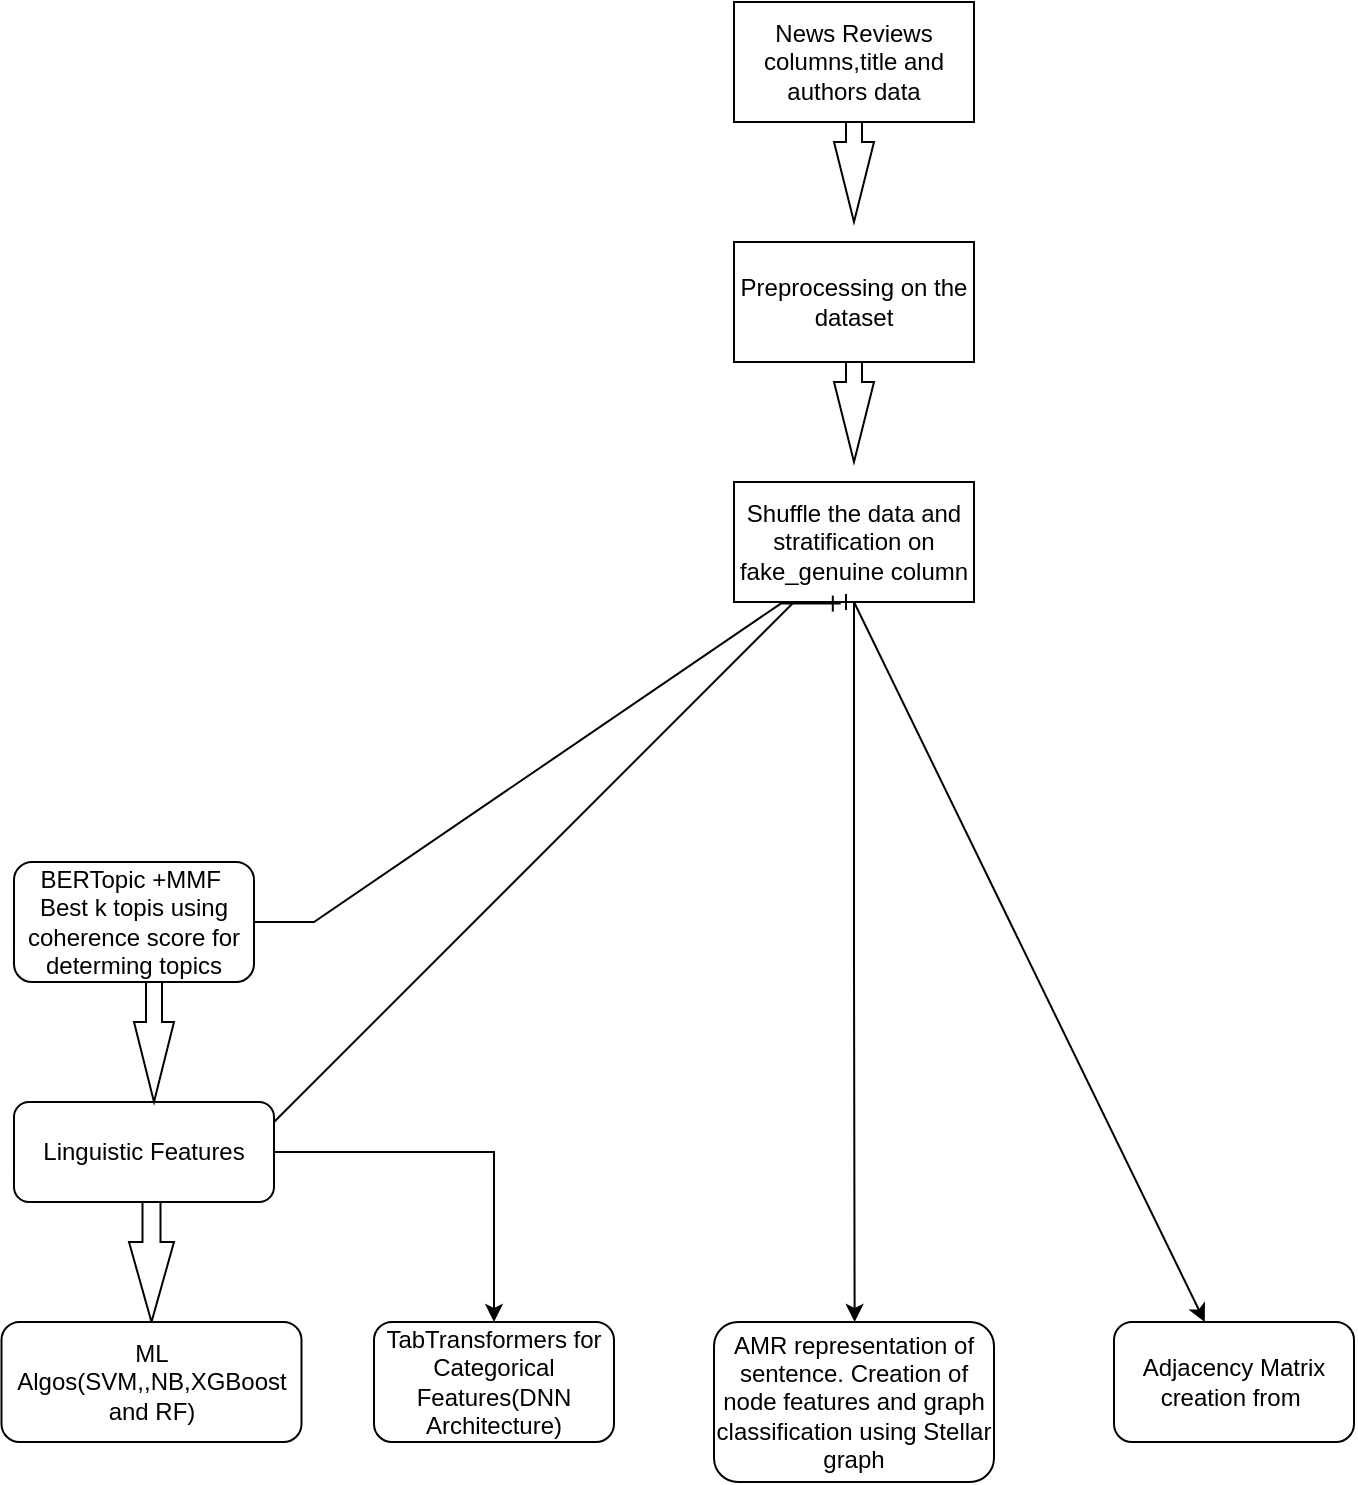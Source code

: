<mxfile version="20.8.20" type="github">
  <diagram name="Page-1" id="2YBvvXClWsGukQMizWep">
    <mxGraphModel dx="1680" dy="522" grid="1" gridSize="10" guides="1" tooltips="1" connect="1" arrows="1" fold="1" page="1" pageScale="1" pageWidth="850" pageHeight="1100" math="0" shadow="0">
      <root>
        <mxCell id="0" />
        <mxCell id="1" parent="0" />
        <mxCell id="QJByl8YOd0tT788hYlSI-1" value="News Reviews&lt;br&gt;columns,title and authors data" style="rounded=0;whiteSpace=wrap;html=1;" vertex="1" parent="1">
          <mxGeometry x="290" y="30" width="120" height="60" as="geometry" />
        </mxCell>
        <mxCell id="QJByl8YOd0tT788hYlSI-2" value="" style="html=1;shadow=0;dashed=0;align=center;verticalAlign=middle;shape=mxgraph.arrows2.arrow;dy=0.6;dx=40;direction=south;notch=0;" vertex="1" parent="1">
          <mxGeometry x="340" y="90" width="20" height="50" as="geometry" />
        </mxCell>
        <mxCell id="QJByl8YOd0tT788hYlSI-26" style="edgeStyle=orthogonalEdgeStyle;rounded=0;orthogonalLoop=1;jettySize=auto;html=1;exitX=0.5;exitY=1;exitDx=0;exitDy=0;" edge="1" parent="1" source="QJByl8YOd0tT788hYlSI-3">
          <mxGeometry relative="1" as="geometry">
            <mxPoint x="350.316" y="690" as="targetPoint" />
          </mxGeometry>
        </mxCell>
        <mxCell id="QJByl8YOd0tT788hYlSI-3" value="Shuffle the data and stratification on fake_genuine column" style="rounded=0;whiteSpace=wrap;html=1;" vertex="1" parent="1">
          <mxGeometry x="290" y="270" width="120" height="60" as="geometry" />
        </mxCell>
        <mxCell id="QJByl8YOd0tT788hYlSI-6" value="" style="html=1;shadow=0;dashed=0;align=center;verticalAlign=middle;shape=mxgraph.arrows2.arrow;dy=0.6;dx=40;direction=south;notch=0;" vertex="1" parent="1">
          <mxGeometry x="340" y="210" width="20" height="50" as="geometry" />
        </mxCell>
        <mxCell id="QJByl8YOd0tT788hYlSI-7" value="Preprocessing on the dataset" style="rounded=0;whiteSpace=wrap;html=1;" vertex="1" parent="1">
          <mxGeometry x="290" y="150" width="120" height="60" as="geometry" />
        </mxCell>
        <mxCell id="QJByl8YOd0tT788hYlSI-8" value="" style="edgeStyle=entityRelationEdgeStyle;fontSize=12;html=1;endArrow=ERone;endFill=1;rounded=0;entryX=0.445;entryY=1.013;entryDx=0;entryDy=0;entryPerimeter=0;" edge="1" parent="1" target="QJByl8YOd0tT788hYlSI-3">
          <mxGeometry width="100" height="100" relative="1" as="geometry">
            <mxPoint x="50" y="490" as="sourcePoint" />
            <mxPoint x="340" y="390" as="targetPoint" />
          </mxGeometry>
        </mxCell>
        <mxCell id="QJByl8YOd0tT788hYlSI-9" value="BERTopic +MMF&amp;nbsp;&lt;br&gt;Best k topis using coherence score for determing topics" style="rounded=1;whiteSpace=wrap;html=1;" vertex="1" parent="1">
          <mxGeometry x="-70" y="460" width="120" height="60" as="geometry" />
        </mxCell>
        <mxCell id="QJByl8YOd0tT788hYlSI-12" value="" style="edgeStyle=entityRelationEdgeStyle;fontSize=12;html=1;endArrow=ERone;endFill=1;rounded=0;entryX=0.5;entryY=1;entryDx=0;entryDy=0;" edge="1" parent="1" target="QJByl8YOd0tT788hYlSI-3">
          <mxGeometry width="100" height="100" relative="1" as="geometry">
            <mxPoint y="620" as="sourcePoint" />
            <mxPoint x="280" y="390" as="targetPoint" />
          </mxGeometry>
        </mxCell>
        <mxCell id="QJByl8YOd0tT788hYlSI-23" style="edgeStyle=orthogonalEdgeStyle;rounded=0;orthogonalLoop=1;jettySize=auto;html=1;exitX=1;exitY=0.5;exitDx=0;exitDy=0;" edge="1" parent="1" source="QJByl8YOd0tT788hYlSI-13" target="QJByl8YOd0tT788hYlSI-25">
          <mxGeometry relative="1" as="geometry">
            <mxPoint x="170" y="690" as="targetPoint" />
          </mxGeometry>
        </mxCell>
        <mxCell id="QJByl8YOd0tT788hYlSI-13" value="Linguistic Features" style="rounded=1;whiteSpace=wrap;html=1;" vertex="1" parent="1">
          <mxGeometry x="-70" y="580" width="130" height="50" as="geometry" />
        </mxCell>
        <mxCell id="QJByl8YOd0tT788hYlSI-17" value="" style="html=1;shadow=0;dashed=0;align=center;verticalAlign=middle;shape=mxgraph.arrows2.arrow;dy=0.6;dx=40;direction=south;notch=0;" vertex="1" parent="1">
          <mxGeometry x="-12.5" y="630" width="22.5" height="60" as="geometry" />
        </mxCell>
        <mxCell id="QJByl8YOd0tT788hYlSI-19" value="" style="html=1;shadow=0;dashed=0;align=center;verticalAlign=middle;shape=mxgraph.arrows2.arrow;dy=0.6;dx=40;direction=south;notch=0;" vertex="1" parent="1">
          <mxGeometry x="-10" y="520" width="20" height="60" as="geometry" />
        </mxCell>
        <mxCell id="QJByl8YOd0tT788hYlSI-21" value="ML Algos(SVM,,NB,XGBoost&lt;br&gt;and RF)" style="rounded=1;whiteSpace=wrap;html=1;" vertex="1" parent="1">
          <mxGeometry x="-76.25" y="690" width="150" height="60" as="geometry" />
        </mxCell>
        <mxCell id="QJByl8YOd0tT788hYlSI-22" style="edgeStyle=orthogonalEdgeStyle;rounded=0;orthogonalLoop=1;jettySize=auto;html=1;exitX=0.5;exitY=1;exitDx=0;exitDy=0;" edge="1" parent="1" source="QJByl8YOd0tT788hYlSI-21" target="QJByl8YOd0tT788hYlSI-21">
          <mxGeometry relative="1" as="geometry" />
        </mxCell>
        <mxCell id="QJByl8YOd0tT788hYlSI-25" value="TabTransformers for Categorical Features(DNN Architecture)" style="rounded=1;whiteSpace=wrap;html=1;" vertex="1" parent="1">
          <mxGeometry x="110" y="690" width="120" height="60" as="geometry" />
        </mxCell>
        <mxCell id="QJByl8YOd0tT788hYlSI-27" value="AMR representation of sentence. Creation of node features and graph classification using Stellar graph" style="rounded=1;whiteSpace=wrap;html=1;" vertex="1" parent="1">
          <mxGeometry x="280" y="690" width="140" height="80" as="geometry" />
        </mxCell>
        <mxCell id="QJByl8YOd0tT788hYlSI-30" value="" style="endArrow=classic;html=1;rounded=0;" edge="1" parent="1" target="QJByl8YOd0tT788hYlSI-31">
          <mxGeometry width="50" height="50" relative="1" as="geometry">
            <mxPoint x="350" y="330" as="sourcePoint" />
            <mxPoint x="510" y="690" as="targetPoint" />
            <Array as="points" />
          </mxGeometry>
        </mxCell>
        <mxCell id="QJByl8YOd0tT788hYlSI-31" value="Adjacency Matrix creation from&amp;nbsp;" style="rounded=1;whiteSpace=wrap;html=1;" vertex="1" parent="1">
          <mxGeometry x="480" y="690" width="120" height="60" as="geometry" />
        </mxCell>
      </root>
    </mxGraphModel>
  </diagram>
</mxfile>
